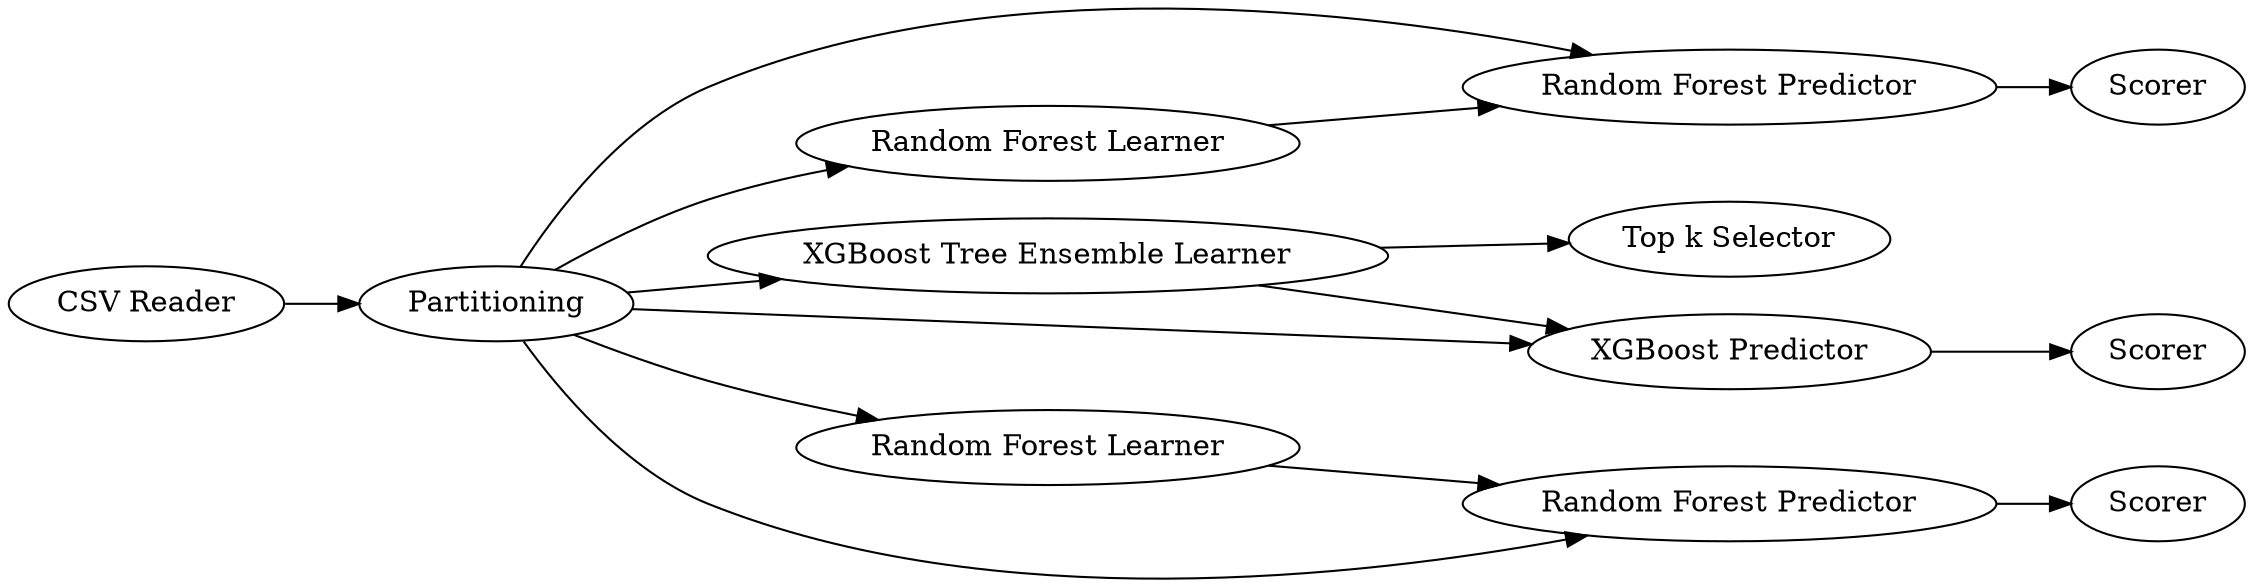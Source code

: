 digraph {
	12 -> 13
	7 -> 8
	11 -> 12
	2 -> 12
	7 -> 15
	8 -> 9
	3 -> 4
	2 -> 7
	4 -> 10
	1 -> 2
	2 -> 3
	2 -> 8
	2 -> 4
	2 -> 11
	13 [label=Scorer]
	1 [label="CSV Reader"]
	7 [label="XGBoost Tree Ensemble Learner"]
	9 [label=Scorer]
	11 [label="Random Forest Learner"]
	4 [label="Random Forest Predictor"]
	10 [label=Scorer]
	8 [label="XGBoost Predictor"]
	15 [label="Top k Selector"]
	3 [label="Random Forest Learner"]
	2 [label=Partitioning]
	12 [label="Random Forest Predictor"]
	rankdir=LR
}
